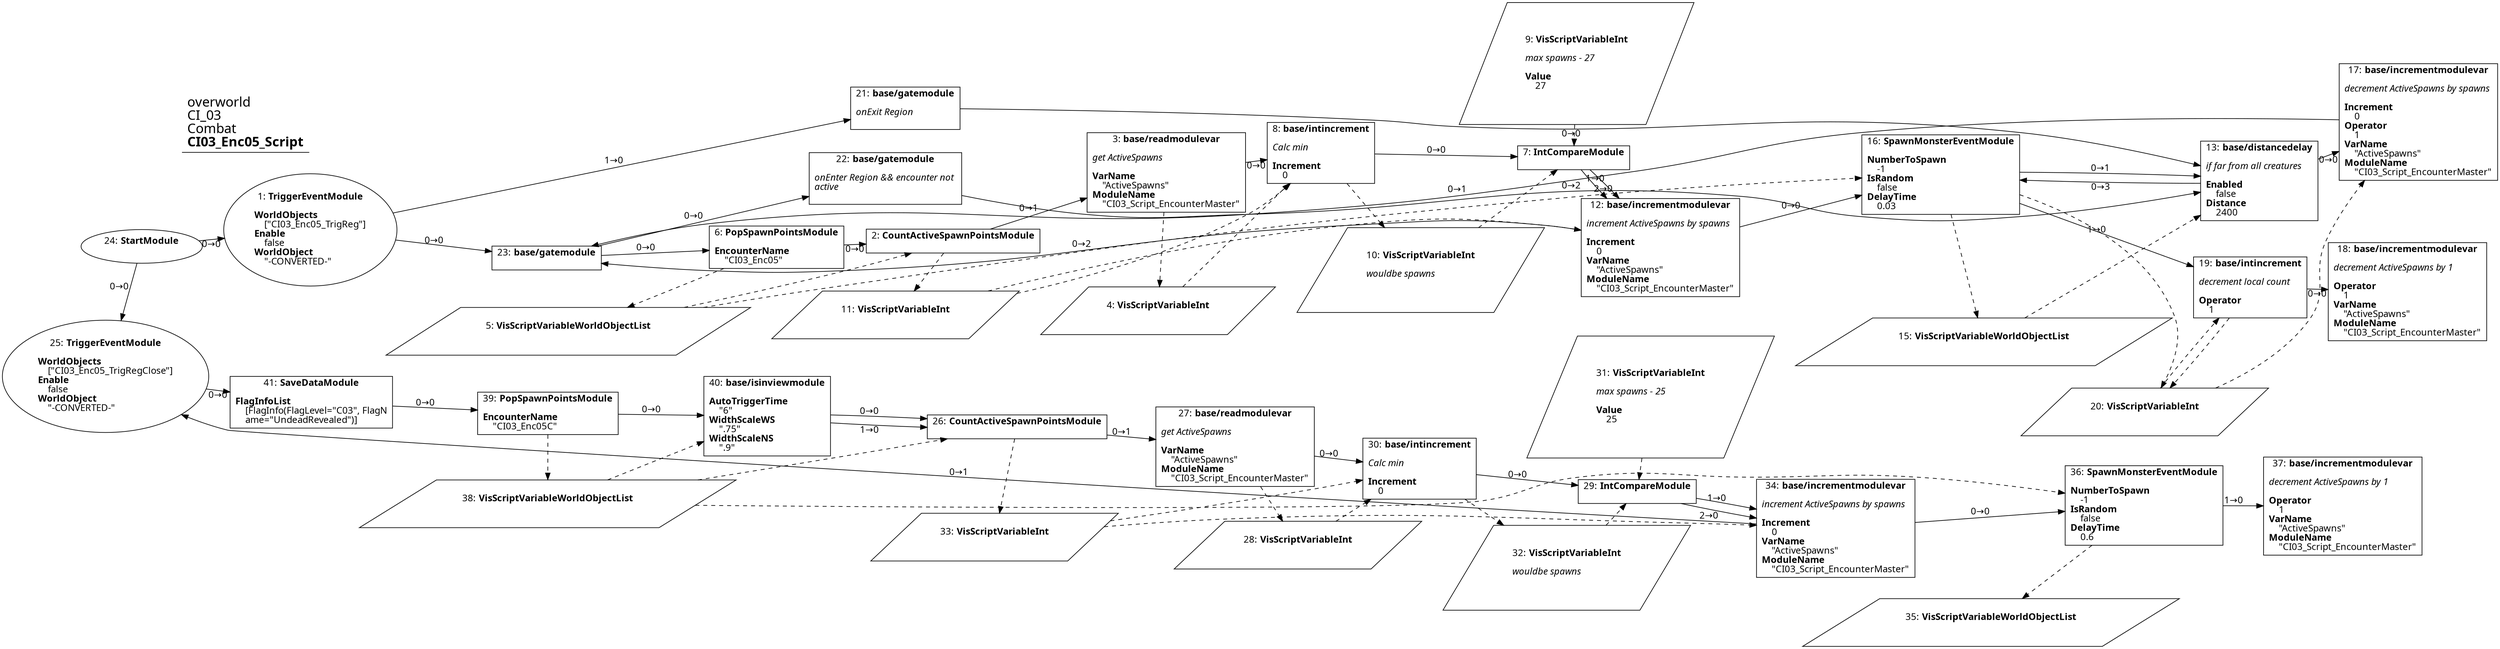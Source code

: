 digraph {
    layout = fdp;
    overlap = prism;
    sep = "+16";
    splines = spline;

    node [ shape = box ];

    graph [ fontname = "Segoe UI" ];
    node [ fontname = "Segoe UI" ];
    edge [ fontname = "Segoe UI" ];

    1 [ label = <1: <b>TriggerEventModule</b><br/><br/><b>WorldObjects</b><br align="left"/>    [&quot;CI03_Enc05_TrigReg&quot;]<br align="left"/><b>Enable</b><br align="left"/>    false<br align="left"/><b>WorldObject</b><br align="left"/>    &quot;-CONVERTED-&quot;<br align="left"/>> ];
    1 [ shape = oval ]
    1 [ pos = "0.19500001,-0.43600002!" ];
    1 -> 23 [ label = "0→0" ];
    1 -> 21 [ label = "1→0" ];

    2 [ label = <2: <b>CountActiveSpawnPointsModule</b><br/><br/>> ];
    2 [ pos = "0.864,-0.44200003!" ];
    2 -> 3 [ label = "0→1" ];
    5 -> 2 [ style = dashed ];
    2 -> 11 [ style = dashed ];

    3 [ label = <3: <b>base/readmodulevar</b><br/><br/><i>get ActiveSpawns<br align="left"/></i><br align="left"/><b>VarName</b><br align="left"/>    &quot;ActiveSpawns&quot;<br align="left"/><b>ModuleName</b><br align="left"/>    &quot;CI03_Script_EncounterMaster&quot;<br align="left"/>> ];
    3 [ pos = "1.1370001,-0.44200003!" ];
    3 -> 8 [ label = "0→0" ];
    3 -> 4 [ style = dashed ];

    4 [ label = <4: <b>VisScriptVariableInt</b><br/><br/>> ];
    4 [ shape = parallelogram ]
    4 [ pos = "1.138,-0.572!" ];

    5 [ label = <5: <b>VisScriptVariableWorldObjectList</b><br/><br/>> ];
    5 [ shape = parallelogram ]
    5 [ pos = "0.63500005,-0.57100004!" ];

    6 [ label = <6: <b>PopSpawnPointsModule</b><br/><br/><b>EncounterName</b><br align="left"/>    &quot;CI03_Enc05&quot;<br align="left"/>> ];
    6 [ pos = "0.634,-0.44200003!" ];
    6 -> 2 [ label = "0→0" ];
    6 -> 5 [ style = dashed ];

    7 [ label = <7: <b>IntCompareModule</b><br/><br/>> ];
    7 [ pos = "1.5910001,-0.441!" ];
    7 -> 12 [ label = "1→0" ];
    7 -> 12 [ label = "2→0" ];
    9 -> 7 [ style = dashed ];
    10 -> 7 [ style = dashed ];

    8 [ label = <8: <b>base/intincrement</b><br/><br/><i>Calc min<br align="left"/></i><br align="left"/><b>Increment</b><br align="left"/>    0<br align="left"/>> ];
    8 [ pos = "1.383,-0.44000003!" ];
    8 -> 7 [ label = "0→0" ];
    8 -> 10 [ style = dashed ];
    11 -> 8 [ style = dashed ];
    4 -> 8 [ style = dashed ];

    9 [ label = <9: <b>VisScriptVariableInt</b><br/><br/><i>max spawns - 27<br align="left"/></i><br align="left"/><b>Value</b><br align="left"/>    27<br align="left"/>> ];
    9 [ shape = parallelogram ]
    9 [ pos = "1.585,-0.38300002!" ];

    10 [ label = <10: <b>VisScriptVariableInt</b><br/><br/><i>wouldbe spawns<br align="left"/></i><br align="left"/>> ];
    10 [ shape = parallelogram ]
    10 [ pos = "1.3850001,-0.586!" ];

    11 [ label = <11: <b>VisScriptVariableInt</b><br/><br/>> ];
    11 [ shape = parallelogram ]
    11 [ pos = "0.87500006,-0.545!" ];

    12 [ label = <12: <b>base/incrementmodulevar</b><br/><br/><i>increment ActiveSpawns by spawns<br align="left"/></i><br align="left"/><b>Increment</b><br align="left"/>    0<br align="left"/><b>VarName</b><br align="left"/>    &quot;ActiveSpawns&quot;<br align="left"/><b>ModuleName</b><br align="left"/>    &quot;CI03_Script_EncounterMaster&quot;<br align="left"/>> ];
    12 [ pos = "1.7700001,-0.63100004!" ];
    12 -> 16 [ label = "0→0" ];
    12 -> 23 [ label = "0→2" ];
    11 -> 12 [ style = dashed ];

    13 [ label = <13: <b>base/distancedelay</b><br/><br/><i>if far from all creatures<br align="left"/></i><br align="left"/><b>Enabled</b><br align="left"/>    false<br align="left"/><b>Distance</b><br align="left"/>    2400<br align="left"/>> ];
    13 [ pos = "2.3200002,-0.416!" ];
    13 -> 17 [ label = "0→0" ];
    13 -> 16 [ label = "0→3" ];
    15 -> 13 [ style = dashed ];

    15 [ label = <15: <b>VisScriptVariableWorldObjectList</b><br/><br/>> ];
    15 [ shape = parallelogram ]
    15 [ pos = "2.0340002,-0.72!" ];

    16 [ label = <16: <b>SpawnMonsterEventModule</b><br/><br/><b>NumberToSpawn</b><br align="left"/>    -1<br align="left"/><b>IsRandom</b><br align="left"/>    false<br align="left"/><b>DelayTime</b><br align="left"/>    0.03<br align="left"/>> ];
    16 [ pos = "2.032,-0.439!" ];
    16 -> 13 [ label = "0→1" ];
    16 -> 19 [ label = "1→0" ];
    16 -> 15 [ style = dashed ];
    16 -> 20 [ style = dashed ];
    5 -> 16 [ style = dashed ];

    17 [ label = <17: <b>base/incrementmodulevar</b><br/><br/><i>decrement ActiveSpawns by spawns<br align="left"/></i><br align="left"/><b>Increment</b><br align="left"/>    0<br align="left"/><b>Operator</b><br align="left"/>    1<br align="left"/><b>VarName</b><br align="left"/>    &quot;ActiveSpawns&quot;<br align="left"/><b>ModuleName</b><br align="left"/>    &quot;CI03_Script_EncounterMaster&quot;<br align="left"/>> ];
    17 [ pos = "2.732,-0.25800002!" ];
    17 -> 23 [ label = "0→1" ];
    20 -> 17 [ style = dashed ];

    18 [ label = <18: <b>base/incrementmodulevar</b><br/><br/><i>decrement ActiveSpawns by 1<br align="left"/></i><br align="left"/><b>Operator</b><br align="left"/>    1<br align="left"/><b>VarName</b><br align="left"/>    &quot;ActiveSpawns&quot;<br align="left"/><b>ModuleName</b><br align="left"/>    &quot;CI03_Script_EncounterMaster&quot;<br align="left"/>> ];
    18 [ pos = "2.539,-0.665!" ];

    19 [ label = <19: <b>base/intincrement</b><br/><br/><i>decrement local count<br align="left"/></i><br align="left"/><b>Operator</b><br align="left"/>    1<br align="left"/>> ];
    19 [ pos = "2.321,-0.666!" ];
    19 -> 18 [ label = "0→0" ];
    20 -> 19 [ style = dashed ];
    19 -> 20 [ style = dashed ];

    20 [ label = <20: <b>VisScriptVariableInt</b><br/><br/>> ];
    20 [ shape = parallelogram ]
    20 [ pos = "2.2440002,-0.814!" ];

    21 [ label = <21: <b>base/gatemodule</b><br/><br/><i>onExit Region<br align="left"/></i><br align="left"/>> ];
    21 [ pos = "0.735,-0.11000001!" ];
    21 -> 13 [ label = "0→0" ];

    22 [ label = <22: <b>base/gatemodule</b><br/><br/><i>onEnter Region &amp;&amp; encounter not <br align="left"/>active<br align="left"/></i><br align="left"/>> ];
    22 [ pos = "0.726,-0.24300002!" ];
    22 -> 13 [ label = "0→2" ];

    23 [ label = <23: <b>base/gatemodule</b><br/><br/>> ];
    23 [ pos = "0.432,-0.44300002!" ];
    23 -> 22 [ label = "0→0" ];
    23 -> 6 [ label = "0→0" ];

    24 [ label = <24: <b>StartModule</b><br/><br/>> ];
    24 [ shape = oval ]
    24 [ pos = "0.010000001,-0.44500002!" ];
    24 -> 1 [ label = "0→0" ];
    24 -> 25 [ label = "0→0" ];

    25 [ label = <25: <b>TriggerEventModule</b><br/><br/><b>WorldObjects</b><br align="left"/>    [&quot;CI03_Enc05_TrigRegClose&quot;]<br align="left"/><b>Enable</b><br align="left"/>    false<br align="left"/><b>WorldObject</b><br align="left"/>    &quot;-CONVERTED-&quot;<br align="left"/>> ];
    25 [ shape = oval ]
    25 [ pos = "0.14400001,-0.818!" ];
    25 -> 41 [ label = "0→0" ];

    26 [ label = <26: <b>CountActiveSpawnPointsModule</b><br/><br/>> ];
    26 [ pos = "1.0890001,-0.818!" ];
    26 -> 27 [ label = "0→1" ];
    26 -> 33 [ style = dashed ];
    38 -> 26 [ style = dashed ];

    27 [ label = <27: <b>base/readmodulevar</b><br/><br/><i>get ActiveSpawns<br align="left"/></i><br align="left"/><b>VarName</b><br align="left"/>    &quot;ActiveSpawns&quot;<br align="left"/><b>ModuleName</b><br align="left"/>    &quot;CI03_Script_EncounterMaster&quot;<br align="left"/>> ];
    27 [ pos = "1.355,-0.818!" ];
    27 -> 30 [ label = "0→0" ];
    27 -> 28 [ style = dashed ];

    28 [ label = <28: <b>VisScriptVariableInt</b><br/><br/>> ];
    28 [ shape = parallelogram ]
    28 [ pos = "1.473,-0.94400007!" ];

    29 [ label = <29: <b>IntCompareModule</b><br/><br/>> ];
    29 [ pos = "1.8060001,-0.818!" ];
    29 -> 34 [ label = "1→0" ];
    29 -> 34 [ label = "2→0" ];
    31 -> 29 [ style = dashed ];
    32 -> 29 [ style = dashed ];

    30 [ label = <30: <b>base/intincrement</b><br/><br/><i>Calc min<br align="left"/></i><br align="left"/><b>Increment</b><br align="left"/>    0<br align="left"/>> ];
    30 [ pos = "1.5940001,-0.818!" ];
    30 -> 29 [ label = "0→0" ];
    30 -> 32 [ style = dashed ];
    33 -> 30 [ style = dashed ];
    28 -> 30 [ style = dashed ];

    31 [ label = <31: <b>VisScriptVariableInt</b><br/><br/><i>max spawns - 25<br align="left"/></i><br align="left"/><b>Value</b><br align="left"/>    25<br align="left"/>> ];
    31 [ shape = parallelogram ]
    31 [ pos = "1.802,-0.76100004!" ];

    32 [ label = <32: <b>VisScriptVariableInt</b><br/><br/><i>wouldbe spawns<br align="left"/></i><br align="left"/>> ];
    32 [ shape = parallelogram ]
    32 [ pos = "1.6730001,-0.96500003!" ];

    33 [ label = <33: <b>VisScriptVariableInt</b><br/><br/>> ];
    33 [ shape = parallelogram ]
    33 [ pos = "1.2290001,-0.92!" ];

    34 [ label = <34: <b>base/incrementmodulevar</b><br/><br/><i>increment ActiveSpawns by spawns<br align="left"/></i><br align="left"/><b>Increment</b><br align="left"/>    0<br align="left"/><b>VarName</b><br align="left"/>    &quot;ActiveSpawns&quot;<br align="left"/><b>ModuleName</b><br align="left"/>    &quot;CI03_Script_EncounterMaster&quot;<br align="left"/>> ];
    34 [ pos = "2.0040002,-0.98!" ];
    34 -> 36 [ label = "0→0" ];
    34 -> 25 [ label = "0→1" ];
    33 -> 34 [ style = dashed ];

    35 [ label = <35: <b>VisScriptVariableWorldObjectList</b><br/><br/>> ];
    35 [ shape = parallelogram ]
    35 [ pos = "2.283,-1.225!" ];

    36 [ label = <36: <b>SpawnMonsterEventModule</b><br/><br/><b>NumberToSpawn</b><br align="left"/>    -1<br align="left"/><b>IsRandom</b><br align="left"/>    false<br align="left"/><b>DelayTime</b><br align="left"/>    0.6<br align="left"/>> ];
    36 [ pos = "2.283,-0.98300004!" ];
    36 -> 37 [ label = "1→0" ];
    36 -> 35 [ style = dashed ];
    38 -> 36 [ style = dashed ];

    37 [ label = <37: <b>base/incrementmodulevar</b><br/><br/><i>decrement ActiveSpawns by 1<br align="left"/></i><br align="left"/><b>Operator</b><br align="left"/>    1<br align="left"/><b>VarName</b><br align="left"/>    &quot;ActiveSpawns&quot;<br align="left"/><b>ModuleName</b><br align="left"/>    &quot;CI03_Script_EncounterMaster&quot;<br align="left"/>> ];
    37 [ pos = "2.552,-0.994!" ];

    38 [ label = <38: <b>VisScriptVariableWorldObjectList</b><br/><br/>> ];
    38 [ shape = parallelogram ]
    38 [ pos = "0.569,-0.95100003!" ];

    39 [ label = <39: <b>PopSpawnPointsModule</b><br/><br/><b>EncounterName</b><br align="left"/>    &quot;CI03_Enc05C&quot;<br align="left"/>> ];
    39 [ pos = "0.56600004,-0.818!" ];
    39 -> 40 [ label = "0→0" ];
    39 -> 38 [ style = dashed ];

    40 [ label = <40: <b>base/isinviewmodule</b><br/><br/><b>AutoTriggerTime</b><br align="left"/>    &quot;6&quot;<br align="left"/><b>WidthScaleWS</b><br align="left"/>    &quot;.75&quot;<br align="left"/><b>WidthScaleNS</b><br align="left"/>    &quot;.9&quot;<br align="left"/>> ];
    40 [ pos = "0.82800007,-0.818!" ];
    40 -> 26 [ label = "0→0" ];
    40 -> 26 [ label = "1→0" ];
    38 -> 40 [ style = dashed ];

    41 [ label = <41: <b>SaveDataModule</b><br/><br/><b>FlagInfoList</b><br align="left"/>    [FlagInfo(FlagLevel=&quot;C03&quot;, FlagN<br align="left"/>    ame=&quot;UndeadRevealed&quot;)]<br align="left"/>> ];
    41 [ pos = "0.36800003,-0.81900007!" ];
    41 -> 39 [ label = "0→0" ];

    title [ pos = "0.009000001,-0.109000005!" ];
    title [ shape = underline ];
    title [ label = <<font point-size="20">overworld<br align="left"/>CI_03<br align="left"/>Combat<br align="left"/><b>CI03_Enc05_Script</b><br align="left"/></font>> ];
}
